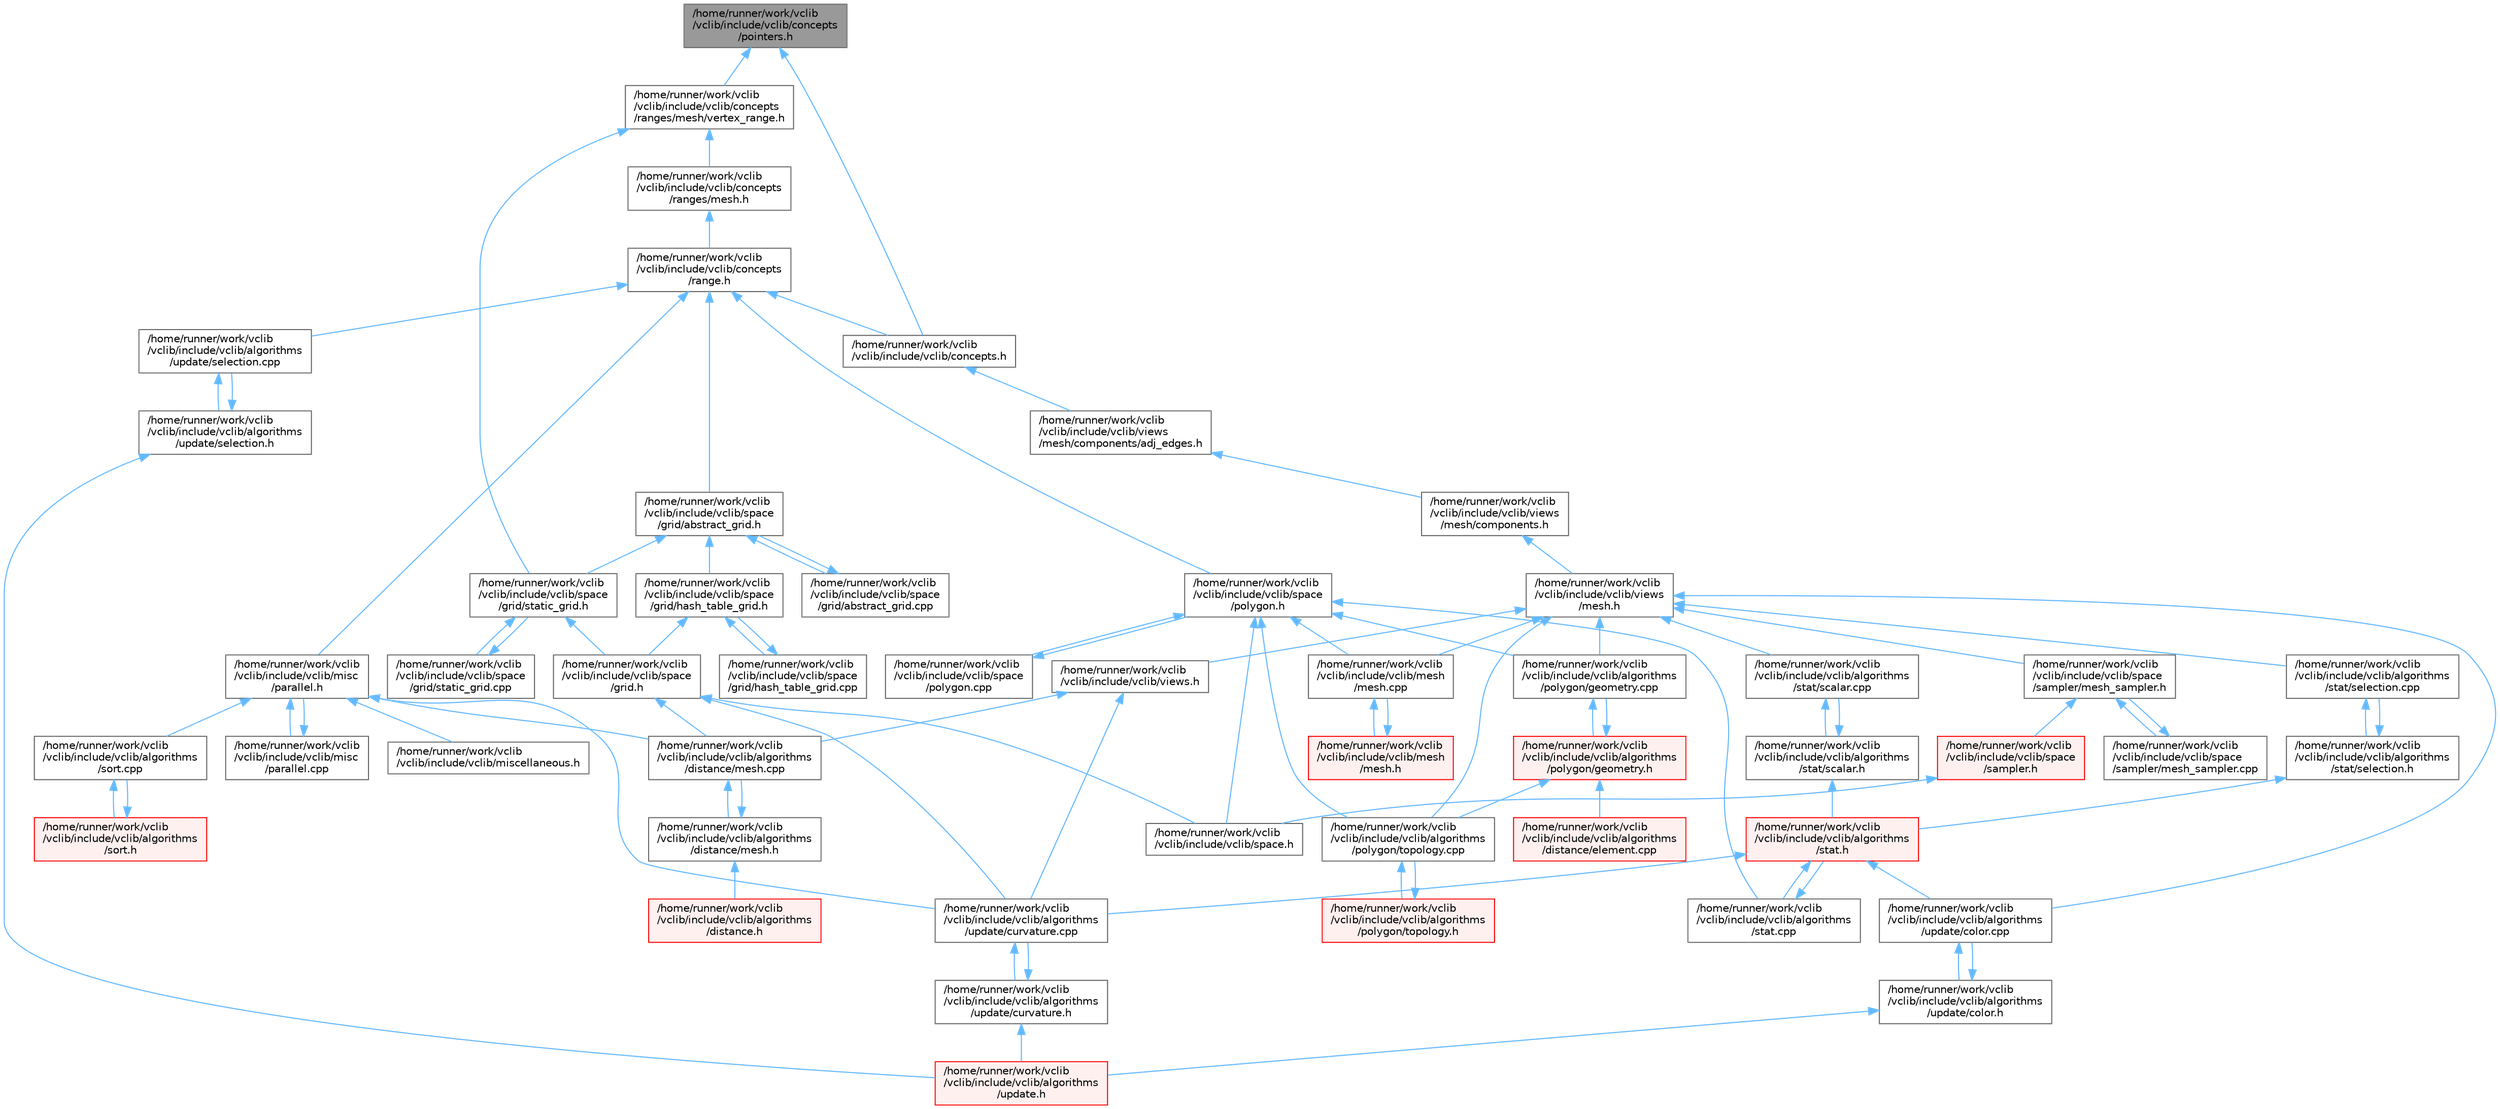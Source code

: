 digraph "/home/runner/work/vclib/vclib/include/vclib/concepts/pointers.h"
{
 // LATEX_PDF_SIZE
  bgcolor="transparent";
  edge [fontname=Helvetica,fontsize=10,labelfontname=Helvetica,labelfontsize=10];
  node [fontname=Helvetica,fontsize=10,shape=box,height=0.2,width=0.4];
  Node1 [label="/home/runner/work/vclib\l/vclib/include/vclib/concepts\l/pointers.h",height=0.2,width=0.4,color="gray40", fillcolor="grey60", style="filled", fontcolor="black",tooltip=" "];
  Node1 -> Node2 [dir="back",color="steelblue1",style="solid"];
  Node2 [label="/home/runner/work/vclib\l/vclib/include/vclib/concepts.h",height=0.2,width=0.4,color="grey40", fillcolor="white", style="filled",URL="$concepts_8h.html",tooltip=" "];
  Node2 -> Node3 [dir="back",color="steelblue1",style="solid"];
  Node3 [label="/home/runner/work/vclib\l/vclib/include/vclib/views\l/mesh/components/adj_edges.h",height=0.2,width=0.4,color="grey40", fillcolor="white", style="filled",URL="$adj__edges_8h.html",tooltip=" "];
  Node3 -> Node4 [dir="back",color="steelblue1",style="solid"];
  Node4 [label="/home/runner/work/vclib\l/vclib/include/vclib/views\l/mesh/components.h",height=0.2,width=0.4,color="grey40", fillcolor="white", style="filled",URL="$views_2mesh_2components_8h.html",tooltip=" "];
  Node4 -> Node5 [dir="back",color="steelblue1",style="solid"];
  Node5 [label="/home/runner/work/vclib\l/vclib/include/vclib/views\l/mesh.h",height=0.2,width=0.4,color="grey40", fillcolor="white", style="filled",URL="$views_2mesh_8h.html",tooltip=" "];
  Node5 -> Node6 [dir="back",color="steelblue1",style="solid"];
  Node6 [label="/home/runner/work/vclib\l/vclib/include/vclib/algorithms\l/polygon/geometry.cpp",height=0.2,width=0.4,color="grey40", fillcolor="white", style="filled",URL="$geometry_8cpp.html",tooltip=" "];
  Node6 -> Node7 [dir="back",color="steelblue1",style="solid"];
  Node7 [label="/home/runner/work/vclib\l/vclib/include/vclib/algorithms\l/polygon/geometry.h",height=0.2,width=0.4,color="red", fillcolor="#FFF0F0", style="filled",URL="$geometry_8h.html",tooltip=" "];
  Node7 -> Node8 [dir="back",color="steelblue1",style="solid"];
  Node8 [label="/home/runner/work/vclib\l/vclib/include/vclib/algorithms\l/distance/element.cpp",height=0.2,width=0.4,color="red", fillcolor="#FFF0F0", style="filled",URL="$algorithms_2distance_2element_8cpp.html",tooltip=" "];
  Node7 -> Node6 [dir="back",color="steelblue1",style="solid"];
  Node7 -> Node80 [dir="back",color="steelblue1",style="solid"];
  Node80 [label="/home/runner/work/vclib\l/vclib/include/vclib/algorithms\l/polygon/topology.cpp",height=0.2,width=0.4,color="grey40", fillcolor="white", style="filled",URL="$polygon_2topology_8cpp.html",tooltip=" "];
  Node80 -> Node81 [dir="back",color="steelblue1",style="solid"];
  Node81 [label="/home/runner/work/vclib\l/vclib/include/vclib/algorithms\l/polygon/topology.h",height=0.2,width=0.4,color="red", fillcolor="#FFF0F0", style="filled",URL="$polygon_2topology_8h.html",tooltip=" "];
  Node81 -> Node80 [dir="back",color="steelblue1",style="solid"];
  Node5 -> Node80 [dir="back",color="steelblue1",style="solid"];
  Node5 -> Node86 [dir="back",color="steelblue1",style="solid"];
  Node86 [label="/home/runner/work/vclib\l/vclib/include/vclib/algorithms\l/stat/scalar.cpp",height=0.2,width=0.4,color="grey40", fillcolor="white", style="filled",URL="$algorithms_2stat_2scalar_8cpp.html",tooltip=" "];
  Node86 -> Node87 [dir="back",color="steelblue1",style="solid"];
  Node87 [label="/home/runner/work/vclib\l/vclib/include/vclib/algorithms\l/stat/scalar.h",height=0.2,width=0.4,color="grey40", fillcolor="white", style="filled",URL="$algorithms_2stat_2scalar_8h.html",tooltip=" "];
  Node87 -> Node64 [dir="back",color="steelblue1",style="solid"];
  Node64 [label="/home/runner/work/vclib\l/vclib/include/vclib/algorithms\l/stat.h",height=0.2,width=0.4,color="red", fillcolor="#FFF0F0", style="filled",URL="$stat_8h.html",tooltip=" "];
  Node64 -> Node63 [dir="back",color="steelblue1",style="solid"];
  Node63 [label="/home/runner/work/vclib\l/vclib/include/vclib/algorithms\l/stat.cpp",height=0.2,width=0.4,color="grey40", fillcolor="white", style="filled",URL="$stat_8cpp.html",tooltip=" "];
  Node63 -> Node64 [dir="back",color="steelblue1",style="solid"];
  Node64 -> Node69 [dir="back",color="steelblue1",style="solid"];
  Node69 [label="/home/runner/work/vclib\l/vclib/include/vclib/algorithms\l/update/color.cpp",height=0.2,width=0.4,color="grey40", fillcolor="white", style="filled",URL="$algorithms_2update_2color_8cpp.html",tooltip=" "];
  Node69 -> Node70 [dir="back",color="steelblue1",style="solid"];
  Node70 [label="/home/runner/work/vclib\l/vclib/include/vclib/algorithms\l/update/color.h",height=0.2,width=0.4,color="grey40", fillcolor="white", style="filled",URL="$algorithms_2update_2color_8h.html",tooltip=" "];
  Node70 -> Node21 [dir="back",color="steelblue1",style="solid"];
  Node21 [label="/home/runner/work/vclib\l/vclib/include/vclib/algorithms\l/update.h",height=0.2,width=0.4,color="red", fillcolor="#FFF0F0", style="filled",URL="$update_8h.html",tooltip=" "];
  Node70 -> Node69 [dir="back",color="steelblue1",style="solid"];
  Node64 -> Node19 [dir="back",color="steelblue1",style="solid"];
  Node19 [label="/home/runner/work/vclib\l/vclib/include/vclib/algorithms\l/update/curvature.cpp",height=0.2,width=0.4,color="grey40", fillcolor="white", style="filled",URL="$curvature_8cpp.html",tooltip=" "];
  Node19 -> Node20 [dir="back",color="steelblue1",style="solid"];
  Node20 [label="/home/runner/work/vclib\l/vclib/include/vclib/algorithms\l/update/curvature.h",height=0.2,width=0.4,color="grey40", fillcolor="white", style="filled",URL="$curvature_8h.html",tooltip=" "];
  Node20 -> Node21 [dir="back",color="steelblue1",style="solid"];
  Node20 -> Node19 [dir="back",color="steelblue1",style="solid"];
  Node87 -> Node86 [dir="back",color="steelblue1",style="solid"];
  Node5 -> Node88 [dir="back",color="steelblue1",style="solid"];
  Node88 [label="/home/runner/work/vclib\l/vclib/include/vclib/algorithms\l/stat/selection.cpp",height=0.2,width=0.4,color="grey40", fillcolor="white", style="filled",URL="$stat_2selection_8cpp.html",tooltip=" "];
  Node88 -> Node89 [dir="back",color="steelblue1",style="solid"];
  Node89 [label="/home/runner/work/vclib\l/vclib/include/vclib/algorithms\l/stat/selection.h",height=0.2,width=0.4,color="grey40", fillcolor="white", style="filled",URL="$algorithms_2stat_2selection_8h.html",tooltip=" "];
  Node89 -> Node64 [dir="back",color="steelblue1",style="solid"];
  Node89 -> Node88 [dir="back",color="steelblue1",style="solid"];
  Node5 -> Node69 [dir="back",color="steelblue1",style="solid"];
  Node5 -> Node90 [dir="back",color="steelblue1",style="solid"];
  Node90 [label="/home/runner/work/vclib\l/vclib/include/vclib/mesh\l/mesh.cpp",height=0.2,width=0.4,color="grey40", fillcolor="white", style="filled",URL="$mesh_2mesh_8cpp.html",tooltip=" "];
  Node90 -> Node91 [dir="back",color="steelblue1",style="solid"];
  Node91 [label="/home/runner/work/vclib\l/vclib/include/vclib/mesh\l/mesh.h",height=0.2,width=0.4,color="red", fillcolor="#FFF0F0", style="filled",URL="$mesh_2mesh_8h.html",tooltip=" "];
  Node91 -> Node90 [dir="back",color="steelblue1",style="solid"];
  Node5 -> Node76 [dir="back",color="steelblue1",style="solid"];
  Node76 [label="/home/runner/work/vclib\l/vclib/include/vclib/space\l/sampler/mesh_sampler.h",height=0.2,width=0.4,color="grey40", fillcolor="white", style="filled",URL="$mesh__sampler_8h.html",tooltip=" "];
  Node76 -> Node77 [dir="back",color="steelblue1",style="solid"];
  Node77 [label="/home/runner/work/vclib\l/vclib/include/vclib/space\l/sampler.h",height=0.2,width=0.4,color="red", fillcolor="#FFF0F0", style="filled",URL="$space_2sampler_8h.html",tooltip=" "];
  Node77 -> Node22 [dir="back",color="steelblue1",style="solid"];
  Node22 [label="/home/runner/work/vclib\l/vclib/include/vclib/space.h",height=0.2,width=0.4,color="grey40", fillcolor="white", style="filled",URL="$space_8h.html",tooltip=" "];
  Node76 -> Node75 [dir="back",color="steelblue1",style="solid"];
  Node75 [label="/home/runner/work/vclib\l/vclib/include/vclib/space\l/sampler/mesh_sampler.cpp",height=0.2,width=0.4,color="grey40", fillcolor="white", style="filled",URL="$mesh__sampler_8cpp.html",tooltip=" "];
  Node75 -> Node76 [dir="back",color="steelblue1",style="solid"];
  Node5 -> Node99 [dir="back",color="steelblue1",style="solid"];
  Node99 [label="/home/runner/work/vclib\l/vclib/include/vclib/views.h",height=0.2,width=0.4,color="grey40", fillcolor="white", style="filled",URL="$views_8h.html",tooltip=" "];
  Node99 -> Node17 [dir="back",color="steelblue1",style="solid"];
  Node17 [label="/home/runner/work/vclib\l/vclib/include/vclib/algorithms\l/distance/mesh.cpp",height=0.2,width=0.4,color="grey40", fillcolor="white", style="filled",URL="$algorithms_2distance_2mesh_8cpp.html",tooltip=" "];
  Node17 -> Node18 [dir="back",color="steelblue1",style="solid"];
  Node18 [label="/home/runner/work/vclib\l/vclib/include/vclib/algorithms\l/distance/mesh.h",height=0.2,width=0.4,color="grey40", fillcolor="white", style="filled",URL="$algorithms_2distance_2mesh_8h.html",tooltip=" "];
  Node18 -> Node11 [dir="back",color="steelblue1",style="solid"];
  Node11 [label="/home/runner/work/vclib\l/vclib/include/vclib/algorithms\l/distance.h",height=0.2,width=0.4,color="red", fillcolor="#FFF0F0", style="filled",URL="$distance_8h.html",tooltip=" "];
  Node18 -> Node17 [dir="back",color="steelblue1",style="solid"];
  Node99 -> Node19 [dir="back",color="steelblue1",style="solid"];
  Node1 -> Node100 [dir="back",color="steelblue1",style="solid"];
  Node100 [label="/home/runner/work/vclib\l/vclib/include/vclib/concepts\l/ranges/mesh/vertex_range.h",height=0.2,width=0.4,color="grey40", fillcolor="white", style="filled",URL="$vertex__range_8h.html",tooltip=" "];
  Node100 -> Node101 [dir="back",color="steelblue1",style="solid"];
  Node101 [label="/home/runner/work/vclib\l/vclib/include/vclib/concepts\l/ranges/mesh.h",height=0.2,width=0.4,color="grey40", fillcolor="white", style="filled",URL="$concepts_2ranges_2mesh_8h.html",tooltip=" "];
  Node101 -> Node102 [dir="back",color="steelblue1",style="solid"];
  Node102 [label="/home/runner/work/vclib\l/vclib/include/vclib/concepts\l/range.h",height=0.2,width=0.4,color="grey40", fillcolor="white", style="filled",URL="$range_8h.html",tooltip=" "];
  Node102 -> Node84 [dir="back",color="steelblue1",style="solid"];
  Node84 [label="/home/runner/work/vclib\l/vclib/include/vclib/algorithms\l/update/selection.cpp",height=0.2,width=0.4,color="grey40", fillcolor="white", style="filled",URL="$update_2selection_8cpp.html",tooltip=" "];
  Node84 -> Node85 [dir="back",color="steelblue1",style="solid"];
  Node85 [label="/home/runner/work/vclib\l/vclib/include/vclib/algorithms\l/update/selection.h",height=0.2,width=0.4,color="grey40", fillcolor="white", style="filled",URL="$algorithms_2update_2selection_8h.html",tooltip=" "];
  Node85 -> Node21 [dir="back",color="steelblue1",style="solid"];
  Node85 -> Node84 [dir="back",color="steelblue1",style="solid"];
  Node102 -> Node2 [dir="back",color="steelblue1",style="solid"];
  Node102 -> Node103 [dir="back",color="steelblue1",style="solid"];
  Node103 [label="/home/runner/work/vclib\l/vclib/include/vclib/misc\l/parallel.h",height=0.2,width=0.4,color="grey40", fillcolor="white", style="filled",URL="$parallel_8h.html",tooltip=" "];
  Node103 -> Node17 [dir="back",color="steelblue1",style="solid"];
  Node103 -> Node104 [dir="back",color="steelblue1",style="solid"];
  Node104 [label="/home/runner/work/vclib\l/vclib/include/vclib/algorithms\l/sort.cpp",height=0.2,width=0.4,color="grey40", fillcolor="white", style="filled",URL="$sort_8cpp.html",tooltip=" "];
  Node104 -> Node105 [dir="back",color="steelblue1",style="solid"];
  Node105 [label="/home/runner/work/vclib\l/vclib/include/vclib/algorithms\l/sort.h",height=0.2,width=0.4,color="red", fillcolor="#FFF0F0", style="filled",URL="$sort_8h.html",tooltip=" "];
  Node105 -> Node104 [dir="back",color="steelblue1",style="solid"];
  Node103 -> Node19 [dir="back",color="steelblue1",style="solid"];
  Node103 -> Node110 [dir="back",color="steelblue1",style="solid"];
  Node110 [label="/home/runner/work/vclib\l/vclib/include/vclib/misc\l/parallel.cpp",height=0.2,width=0.4,color="grey40", fillcolor="white", style="filled",URL="$parallel_8cpp.html",tooltip=" "];
  Node110 -> Node103 [dir="back",color="steelblue1",style="solid"];
  Node103 -> Node111 [dir="back",color="steelblue1",style="solid"];
  Node111 [label="/home/runner/work/vclib\l/vclib/include/vclib/miscellaneous.h",height=0.2,width=0.4,color="grey40", fillcolor="white", style="filled",URL="$miscellaneous_8h.html",tooltip=" "];
  Node102 -> Node14 [dir="back",color="steelblue1",style="solid"];
  Node14 [label="/home/runner/work/vclib\l/vclib/include/vclib/space\l/grid/abstract_grid.h",height=0.2,width=0.4,color="grey40", fillcolor="white", style="filled",URL="$abstract__grid_8h.html",tooltip=" "];
  Node14 -> Node13 [dir="back",color="steelblue1",style="solid"];
  Node13 [label="/home/runner/work/vclib\l/vclib/include/vclib/space\l/grid/abstract_grid.cpp",height=0.2,width=0.4,color="grey40", fillcolor="white", style="filled",URL="$abstract__grid_8cpp.html",tooltip=" "];
  Node13 -> Node14 [dir="back",color="steelblue1",style="solid"];
  Node14 -> Node15 [dir="back",color="steelblue1",style="solid"];
  Node15 [label="/home/runner/work/vclib\l/vclib/include/vclib/space\l/grid/hash_table_grid.h",height=0.2,width=0.4,color="grey40", fillcolor="white", style="filled",URL="$hash__table__grid_8h.html",tooltip=" "];
  Node15 -> Node16 [dir="back",color="steelblue1",style="solid"];
  Node16 [label="/home/runner/work/vclib\l/vclib/include/vclib/space\l/grid.h",height=0.2,width=0.4,color="grey40", fillcolor="white", style="filled",URL="$grid_8h.html",tooltip=" "];
  Node16 -> Node17 [dir="back",color="steelblue1",style="solid"];
  Node16 -> Node19 [dir="back",color="steelblue1",style="solid"];
  Node16 -> Node22 [dir="back",color="steelblue1",style="solid"];
  Node15 -> Node23 [dir="back",color="steelblue1",style="solid"];
  Node23 [label="/home/runner/work/vclib\l/vclib/include/vclib/space\l/grid/hash_table_grid.cpp",height=0.2,width=0.4,color="grey40", fillcolor="white", style="filled",URL="$hash__table__grid_8cpp.html",tooltip=" "];
  Node23 -> Node15 [dir="back",color="steelblue1",style="solid"];
  Node14 -> Node24 [dir="back",color="steelblue1",style="solid"];
  Node24 [label="/home/runner/work/vclib\l/vclib/include/vclib/space\l/grid/static_grid.h",height=0.2,width=0.4,color="grey40", fillcolor="white", style="filled",URL="$static__grid_8h.html",tooltip=" "];
  Node24 -> Node16 [dir="back",color="steelblue1",style="solid"];
  Node24 -> Node25 [dir="back",color="steelblue1",style="solid"];
  Node25 [label="/home/runner/work/vclib\l/vclib/include/vclib/space\l/grid/static_grid.cpp",height=0.2,width=0.4,color="grey40", fillcolor="white", style="filled",URL="$static__grid_8cpp.html",tooltip=" "];
  Node25 -> Node24 [dir="back",color="steelblue1",style="solid"];
  Node102 -> Node112 [dir="back",color="steelblue1",style="solid"];
  Node112 [label="/home/runner/work/vclib\l/vclib/include/vclib/space\l/polygon.h",height=0.2,width=0.4,color="grey40", fillcolor="white", style="filled",URL="$space_2polygon_8h.html",tooltip=" "];
  Node112 -> Node6 [dir="back",color="steelblue1",style="solid"];
  Node112 -> Node80 [dir="back",color="steelblue1",style="solid"];
  Node112 -> Node63 [dir="back",color="steelblue1",style="solid"];
  Node112 -> Node90 [dir="back",color="steelblue1",style="solid"];
  Node112 -> Node22 [dir="back",color="steelblue1",style="solid"];
  Node112 -> Node113 [dir="back",color="steelblue1",style="solid"];
  Node113 [label="/home/runner/work/vclib\l/vclib/include/vclib/space\l/polygon.cpp",height=0.2,width=0.4,color="grey40", fillcolor="white", style="filled",URL="$polygon_8cpp.html",tooltip=" "];
  Node113 -> Node112 [dir="back",color="steelblue1",style="solid"];
  Node100 -> Node24 [dir="back",color="steelblue1",style="solid"];
}
